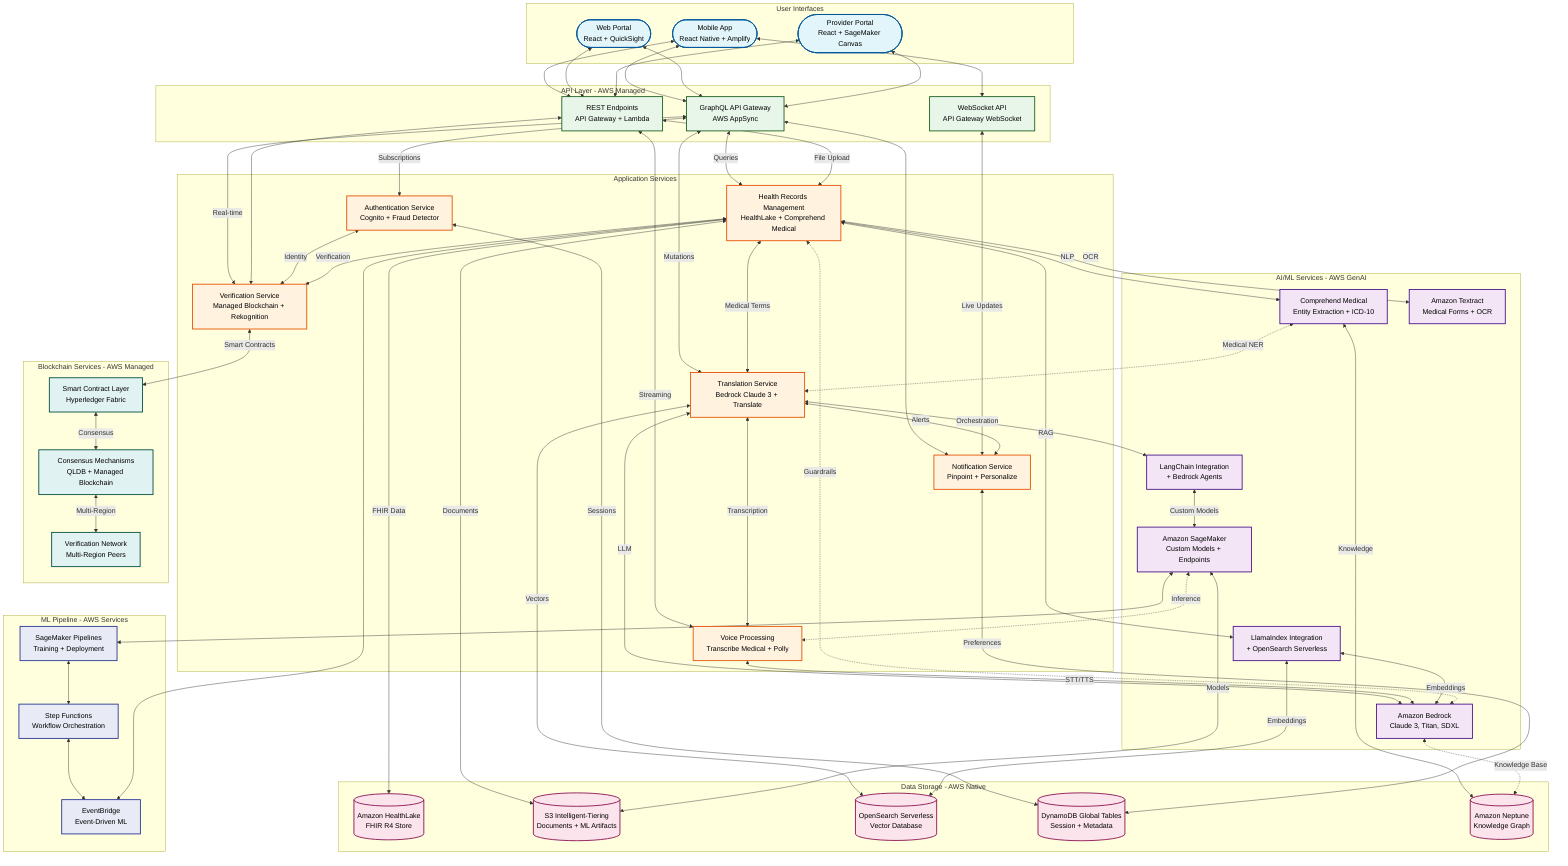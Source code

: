 graph TB
    subgraph "User Interfaces"
        MobileApp([Mobile App<br/>React Native + Amplify])
        WebPortal([Web Portal<br/>React + QuickSight])
        ProviderPortal([Provider Portal<br/>React + SageMaker Canvas])
    end

    subgraph "API Layer - AWS Managed"
        GraphQL[GraphQL API Gateway<br/>AWS AppSync]
        REST[REST Endpoints<br/>API Gateway + Lambda]
        WSS[WebSocket API<br/>API Gateway WebSocket]
    end

    subgraph "Application Services"
        AuthService[Authentication Service<br/>Cognito + Fraud Detector]
        HealthRecords[Health Records Management<br/>HealthLake + Comprehend Medical]
        Translation[Translation Service<br/>Bedrock Claude 3 + Translate]
        Voice[Voice Processing<br/>Transcribe Medical + Polly]
        Verification[Verification Service<br/>Managed Blockchain + Rekognition]
        Notification[Notification Service<br/>Pinpoint + Personalize]
    end

    subgraph "AI/ML Services - AWS GenAI"
        LangChain[LangChain Integration<br/>+ Bedrock Agents]
        LlamaIndex[LlamaIndex Integration<br/>+ OpenSearch Serverless]
        Bedrock[Amazon Bedrock<br/>Claude 3, Titan, SDXL]
        SageMaker[Amazon SageMaker<br/>Custom Models + Endpoints]
        CompMed[Comprehend Medical<br/>Entity Extraction + ICD-10]
        Textract[Amazon Textract<br/>Medical Forms + OCR]
    end

    subgraph "Blockchain Services - AWS Managed"
        SmartContracts[Smart Contract Layer<br/>Hyperledger Fabric]
        Consensus[Consensus Mechanisms<br/>QLDB + Managed Blockchain]
        VerificationNetwork[Verification Network<br/>Multi-Region Peers]
    end

    subgraph "Data Storage - AWS Native"
        HealthLake[(Amazon HealthLake<br/>FHIR R4 Store)]
        S3[(S3 Intelligent-Tiering<br/>Documents + ML Artifacts)]
        OpenSearch[(OpenSearch Serverless<br/>Vector Database)]
        DynamoDB[(DynamoDB Global Tables<br/>Session + Metadata)]
        Neptune[(Amazon Neptune<br/>Knowledge Graph)]
    end

    subgraph "ML Pipeline - AWS Services"
        SageMakerPipeline[SageMaker Pipelines<br/>Training + Deployment]
        StepFunctions[Step Functions<br/>Workflow Orchestration]
        EventBridge[EventBridge<br/>Event-Driven ML]
    end

    %% User Interface Connections
    MobileApp <--> GraphQL
    WebPortal <--> GraphQL
    ProviderPortal <--> GraphQL
    MobileApp <--> REST
    WebPortal <--> REST
    ProviderPortal <--> REST
    MobileApp <--> WSS

    %% API Connections with Labels
    GraphQL <-->|"Subscriptions"| AuthService
    GraphQL <-->|"Queries"| HealthRecords
    GraphQL <-->|"Mutations"| Translation
    GraphQL <-->|"Real-time"| Verification
    GraphQL <--> Notification
    REST <-->|"File Upload"| HealthRecords
    REST <-->|"Streaming"| Voice
    REST <--> Verification
    WSS <-->|"Live Updates"| Notification

    %% Service to Service Connections
    AuthService <-->|"Identity"| Verification
    HealthRecords <-->|"Medical Terms"| Translation
    HealthRecords <-->|"Verification"| Verification
    Voice <-->|"Transcription"| Translation
    Translation <-->|"Alerts"| Notification

    %% AI Service Connections with AWS Services
    Translation <-->|"Orchestration"| LangChain
    Translation <-->|"LLM"| Bedrock
    Voice <-->|"STT/TTS"| Bedrock
    HealthRecords <-->|"RAG"| LlamaIndex
    LangChain <-->|"Custom Models"| SageMaker
    LlamaIndex <-->|"Embeddings"| Bedrock
    HealthRecords <-->|"NLP"| CompMed
    HealthRecords <-->|"OCR"| Textract

    %% ML Pipeline Connections
    SageMaker <--> SageMakerPipeline
    SageMakerPipeline <--> StepFunctions
    StepFunctions <--> EventBridge
    EventBridge <--> HealthRecords

    %% Blockchain Connections
    Verification <-->|"Smart Contracts"| SmartContracts
    SmartContracts <-->|"Consensus"| Consensus
    Consensus <-->|"Multi-Region"| VerificationNetwork

    %% Data Storage Connections with Purpose
    HealthRecords <-->|"FHIR Data"| HealthLake
    HealthRecords <-->|"Documents"| S3
    Translation <-->|"Vectors"| OpenSearch
    LlamaIndex <-->|"Embeddings"| OpenSearch
    AuthService <-->|"Sessions"| DynamoDB
    Notification <-->|"Preferences"| DynamoDB
    CompMed <-->|"Knowledge"| Neptune
    SageMaker <-->|"Models"| S3

    %% Cross-Service AI Connections
    Bedrock <-.->|"Guardrails"| HealthRecords
    Bedrock <-.->|"Knowledge Base"| Neptune
    SageMaker <-.->|"Inference"| Voice
    CompMed <-.->|"Medical NER"| Translation

    %% Style Classes
    classDef interface fill:#e1f5fa,stroke:#01579b,stroke-width:2px,color:#000;
    classDef api fill:#e8f5e9,stroke:#1b5e20,stroke-width:2px,color:#000;
    classDef service fill:#fff3e0,stroke:#e65100,stroke-width:2px,color:#000;
    classDef ai fill:#f3e5f5,stroke:#4a148c,stroke-width:2px,color:#000;
    classDef blockchain fill:#e0f2f1,stroke:#004d40,stroke-width:2px,color:#000;
    classDef storage fill:#fce4ec,stroke:#880e4f,stroke-width:2px,color:#000;
    classDef pipeline fill:#e8eaf6,stroke:#283593,stroke-width:2px,color:#000;

    %% Apply Styles
    class MobileApp,WebPortal,ProviderPortal interface;
    class GraphQL,REST,WSS api;
    class AuthService,HealthRecords,Translation,Voice,Verification,Notification service;
    class LangChain,LlamaIndex,Bedrock,SageMaker,CompMed,Textract ai;
    class SmartContracts,Consensus,VerificationNetwork blockchain;
    class HealthLake,S3,OpenSearch,DynamoDB,Neptune storage;
    class SageMakerPipeline,StepFunctions,EventBridge pipeline;